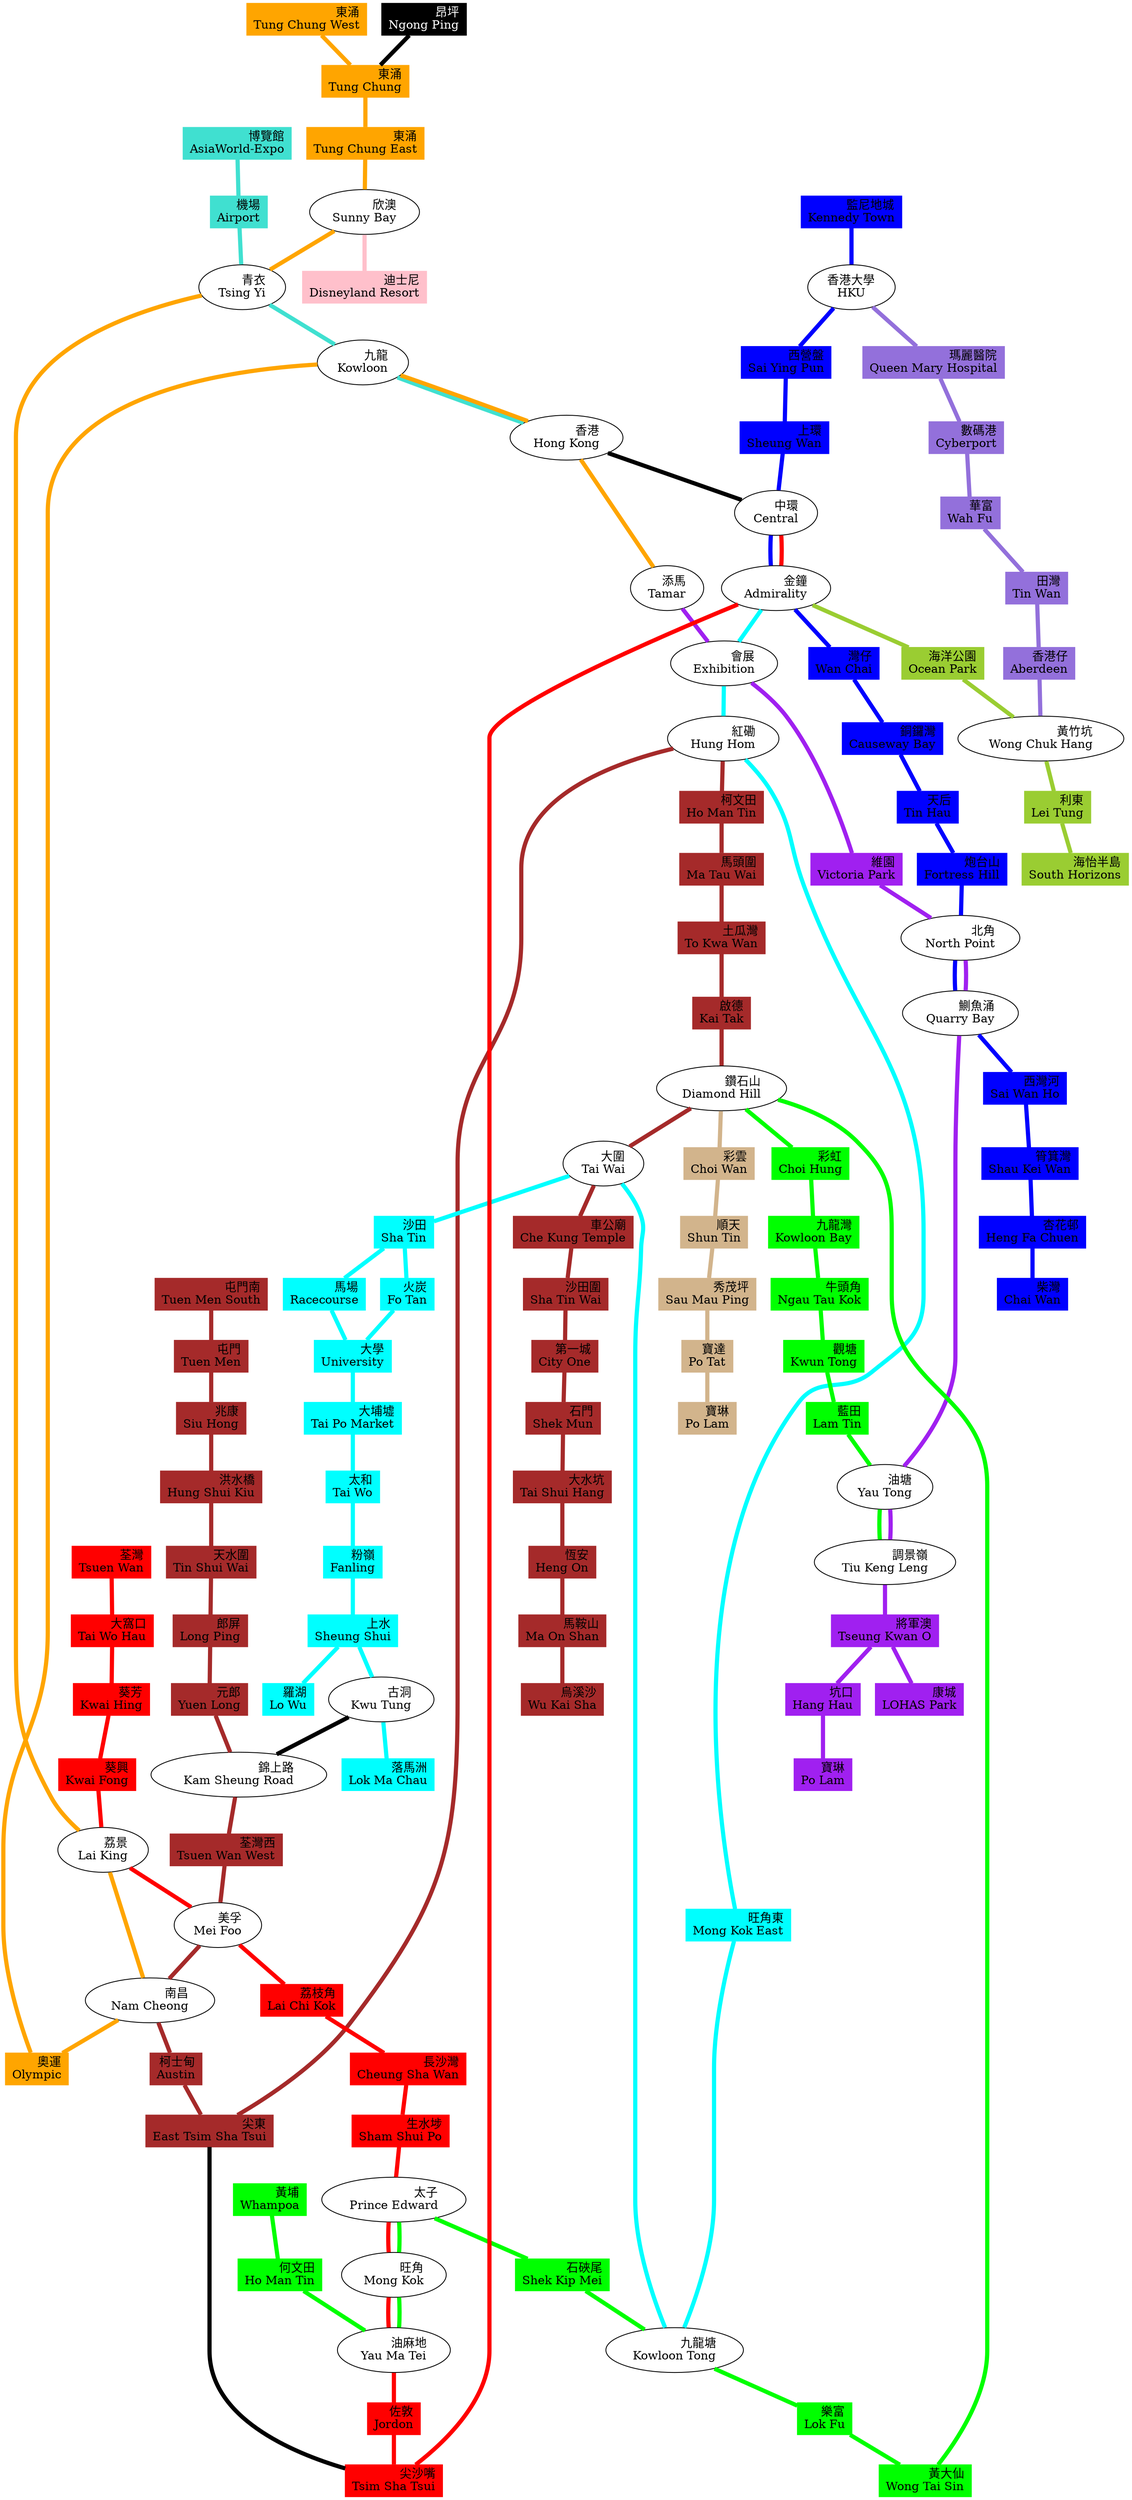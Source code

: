 // Line                     | Code | Color        |
// -------------------------+------+--------------+
// Airport Express Line     | AE   | turquoise    |
// Disneyland Resort Line   | DR   | pink         |
// East Kowloon Line        | EK   | tan          |
// East West Line           | EW   | brown        |
// Island Line              | I    | blue         |
// Kwan Tong Line           | KT   | green        |
// Northern Line            | N    | black        |
// North South Line         | NS   | cyan         |
// South Island Line (East) | SIE  | yellowgreen  |
// South Island Line (West) | SIW  | mediumpurple |
// Tseung Kwan O Line       | TKO  | purple       |
// Tsuen Wan Line           | TW   | red          |
// Tung Chung Line          | TC   | orange       |

graph hongkong_mtr {
    node [shape=box, style=filled]
    edge [penwidth=5]

    // Airport Express Line
    node [color=turquoise, fontcolor=black]
    AE1 [label="博覽館\rAsiaWorld-Expo"]
    AE2 [label="機場\rAirport"]
    AE3_TC5 [label="青衣\rTsing Yi", shape=ellipse, color=black, fontcolor=black, fillcolor=white]
    AE4_TC9 [label="九龍\rKowloon", shape=ellipse, color=black, fontcolor=black, fillcolor=white]
    AE5_TC20 [label="香港\rHong Kong", shape=ellipse, color=black, fontcolor=black, fillcolor=white]

    edge [color=turquoise]
    AE1 -- AE2 -- AE3_TC5 -- AE4_TC9 -- AE5_TC20

    // Disney Resort Line
    node [color=pink, fontcolor=black]
    DR1_TC4 [label="欣澳\rSunny Bay", shape=ellipse, color=black, fontcolor=black, fillcolor=white]
    DR2 [label="迪士尼\rDisneyland Resort"]

    edge [color=pink]
    DR1_TC4 -- DR2

    // East Kowloon Line
    node [color=tan, fontcolor=black]
    EK1_EW19_KT10 [label="鑽石山\rDiamond Hill", shape=ellipse, color=black, fontcolor=black, fillcolor=white]
    EK2 [label="彩雲\rChoi Wan"]
    EK3 [label="順天\rShun Tin"]
    EK4 [label="秀茂坪\rSau Mau Ping"]
    EK5 [label="寶達\rPo Tat"]
    EK6 [label="寶琳\rPo Lam"]

    edge [color=tan]
    EK1_EW19_KT10 -- EK2 -- EK3 -- EK4 -- EK5 -- EK6

    // East West Line
    node [color=brown, fontcolor=black]
    EW1 [label="屯門南\rTuen Men South"]
    EW2 [label="屯門\rTuen Men"]
    EW3 [label="兆康\rSiu Hong"]
    EW4 [label="洪水橋\rHung Shui Kiu"]
    EW5 [label="天水圍\rTin Shui Wai"]
    EW6 [label="郎屏\rLong Ping"]
    EW7 [label="元郎\rYuen Long"]
    EW8_N2 [label="錦上路\rKam Sheung Road", shape=ellipse, color=black, fontcolor=black, fillcolor=white]
    EW9 [label="荃灣西\rTsuen Wan West"]
    EW10_TW6 [label="美孚\rMei Foo", shape=ellipse, color=black, fontcolor=black, fillcolor=white]
    EW11_TC7 [label="南昌\rNam Cheong", shape=ellipse, color=black, fontcolor=black, fillcolor=white]
    EW12 [label="柯士甸\rAustin"]
    EW13 [label="尖東\rEast Tsim Sha Tsui"]
    EW14_NS3 [label="紅磡\rHung Hom", shape=ellipse, color=black, fontcolor=black, fillcolor=white]
    EW15 [label="柯文田\rHo Man Tin"]
    EW16 [label="馬頭圍\rMa Tau Wai"]
    EW17 [label="土瓜灣\rTo Kwa Wan"]
    EW18 [label="啟德\rKai Tak"]
    EK1_EW19_KT10 [label="鑽石山\rDiamond Hill", shape=ellipse, color=black, fontcolor=black, fillcolor=white]
    EW20_NS6 [label="大圍\rTai Wai", shape=ellipse, color=black, fontcolor=black, fillcolor=white]
    EW21 [label="車公廟\rChe Kung Temple"]
    EW22 [label="沙田圍\rSha Tin Wai"]
    EW23 [label="第一城\rCity One"]
    EW24 [label="石門\rShek Mun"]
    EW25 [label="大水坑\rTai Shui Hang"]
    EW26 [label="恆安\rHeng On"]
    EW27 [label="馬鞍山\rMa On Shan"]
    EW28 [label="烏溪沙\rWu Kai Sha"]

    edge [color=brown]
    EW1 -- EW2 -- EW3 -- EW4 -- EW5 -- EW6 -- EW7 -- EW8_N2 -- EW9 -- EW10_TW6 -- EW11_TC7 -- EW12 -- EW13 -- EW14_NS3 -- EW15 -- EW16 -- EW17 -- EW18 -- EK1_EW19_KT10 -- EW20_NS6 -- EW21 -- EW22 -- EW23 -- EW24 -- EW25 -- EW26 -- EW27 -- EW28

    // Island Line
    node [color=blue, fontcolor=black]
    I1 [label="監尼地城\rKennedy Town"]
    I2_SIW1 [label="香港大學\rHKU", shape=ellipse, color=black, fontcolor=black, fillcolor=white]
    I3 [label="西營盤\rSai Ying Pun"]
    I4 [label="上環\rSheung Wan"]
    I5_TW16 [label="中環\rCentral", shape=ellipse, color=black, fontcolor=black, fillcolor=white]
    I6_NS1_SIE1_TW15 [label="金鐘\rAdmirality", shape=ellipse, color=black, fontcolor=black, fillcolor=white]
    I7 [label="灣仔\rWan Chai"]
    I8 [label="銅鑼灣\rCauseway Bay"]
    I9 [label="天后\rTin Hau"]
    I10 [label="炮台山\rFortress Hill"]
    I11_TKO4 [label="北角\rNorth Point", shape=ellipse, color=black, fontcolor=black, fillcolor=white]
    I12_TKO5 [label="鰂魚涌\rQuarry Bay", shape=ellipse, color=black, fontcolor=black, fillcolor=white]
    I13 [label="太古\rTai Koo"]
    I13 [label="西灣河\rSai Wan Ho"]
    I14 [label="筲箕灣\rShau Kei Wan"]
    I15 [label="杏花邨\rHeng Fa Chuen"]
    I16 [label="柴灣\rChai Wan"]

    edge [color=blue]
    I1 -- I2_SIW1 -- I3 -- I4 -- I5_TW16 -- I6_NS1_SIE1_TW15 -- I7 -- I8 -- I9 -- I10 -- I11_TKO4 -- I12_TKO5 -- I13 -- I14 -- I15 -- I16

    // Kwan Tong Line
    node [color=green, fontcolor=black]
    KT1 [label="黃埔\rWhampoa"]
    KT2 [label="何文田\rHo Man Tin"]
    KT3_TW12 [label="油麻地\rYau Ma Tei", shape=ellipse, color=black, fontcolor=black, fillcolor=white]
    KT4_TW11 [label="旺角\rMong Kok", shape=ellipse, color=black, fontcolor=black, fillcolor=white]
    KT5_TW10 [label="太子\rPrince Edward", shape=ellipse, color=black, fontcolor=black, fillcolor=white]
    KT6 [label="石硤尾\rShek Kip Mei"]
    KT7_NS5 [label="九龍塘\rKowloon Tong", shape=ellipse, color=black, fontcolor=black, fillcolor=white]
    KT8 [label="樂富\rLok Fu"]
    KT9 [label="黃大仙\rWong Tai Sin"]
    EK1_EW19_KT10 [label="鑽石山\rDiamond Hill", shape=ellipse, color=black, fontcolor=black, fillcolor=white]
    KT11 [label="彩虹\rChoi Hung"]
    KT12 [label="九龍灣\rKowloon Bay"]
    KT13 [label="牛頭角\rNgau Tau Kok"]
    KT14 [label="觀塘\rKwun Tong"]
    KT15 [label="藍田\rLam Tin"]
    KT16_TKO6 [label="油塘\rYau Tong", shape=ellipse, color=black, fontcolor=black, fillcolor=white]
    KT17_TKO7 [label="調景嶺\rTiu Keng Leng", shape=ellipse, color=black, fontcolor=black, fillcolor=white]

    edge [color=green]
    KT1 -- KT2 -- KT3_TW12 -- KT4_TW11 -- KT5_TW10 -- KT6 -- KT7_NS5 -- KT8 -- KT9 -- EK1_EW19_KT10 -- KT11 -- KT12 -- KT13 -- KT14 -- KT15 -- KT16_TKO6 -- KT17_TKO7

    // Northern Line
    node [color=black, fontcolor=white]
    N1_NS14A [label="古洞\rKwu Tung", shape=ellipse, color=black, fontcolor=black, fillcolor=white]
    EW8_N2 [label="錦上路\rKam Sheung Road", shape=ellipse, color=black, fontcolor=black, fillcolor=white]

    edge [color=black]
    N1_NS14A -- EW8_N2

    // North South Line (formerly, East Rail Line)
    node [color=cyan, fontcolor=black]
    I6_NS1_SIE1_TW15 [label="金鐘\rAdmirality", shape=ellipse, color=black, fontcolor=black, fillcolor=white]
    NS2_TKO2 [label="會展\rExhibition", shape=ellipse, color=black, fontcolor=black, fillcolor=white]
    EW14_NS3 [label="紅磡\rHung Hom", shape=ellipse, color=black, fontcolor=black, fillcolor=white]
    NS4 [label="旺角東\rMong Kok East"]
    KT7_NS5 [label="九龍塘\rKowloon Tong", shape=ellipse, color=black, fontcolor=black, fillcolor=white]
    EW20_NS6 [label="大圍\rTai Wai", shape=ellipse, color=black, fontcolor=black, fillcolor=white]
    NS7 [label="沙田\rSha Tin"]
    NS8A [label="火炭\rFo Tan"]
    NS8B [label="馬場\rRacecourse"]
    NS9 [label="大學\rUniversity"]
    NS10 [label="大埔墟\rTai Po Market"]
    NS11 [label="太和\rTai Wo"]
    NS12 [label="粉嶺\rFanling"]
    NS13 [label="上水\rSheung Shui"]
    N1_NS14A [label="古洞\rKwu Tung", shape=ellipse, color=black, fontcolor=black, fillcolor=white]
    N1_NS14A2 [label="落馬洲\rLok Ma Chau"]
    NS14B [label="羅湖\rLo Wu"]

    edge [color=cyan]
    I6_NS1_SIE1_TW15 -- NS2_TKO2 -- EW14_NS3 -- NS4 -- KT7_NS5 -- EW20_NS6 -- NS7 -- NS8A -- NS9 -- NS10 -- NS11 -- NS12 -- NS13 -- N1_NS14A -- N1_NS14A2
    NS7 -- NS8B -- NS9
    NS13 -- NS14B

    // South Island Line (East)
    node [color=yellowgreen, fontcolor=black]
    I6_NS1_SIE1_TW15 [label="金鐘\rAdmirality", shape=ellipse, color=black, fontcolor=black, fillcolor=white]
    SIE2 [label="海洋公園\rOcean Park"]
    SIE3_SIW7 [label="黃竹坑\rWong Chuk Hang", shape=ellipse, color=black, fontcolor=black, fillcolor=white]
    SIE4 [label="利東\rLei Tung"]
    SIE5 [label="海怡半島\rSouth Horizons"]

    edge [color=yellowgreen]
    I6_NS1_SIE1_TW15 -- SIE2 -- SIE3_SIW7 -- SIE4 -- SIE5

    // South Island Line (West)
    node [color=mediumpurple, fontcolor=black]
    I2_SIW1 [label="香港大學\rHKU", shape=ellipse, color=black, fontcolor=black, fillcolor=white]
    SIW2 [label="瑪麗醫院\rQueen Mary Hospital"]
    SIW3 [label="數碼港\rCyberport"]
    SIW4 [label="華富\rWah Fu"]
    SIW5 [label="田灣\rTin Wan"]
    SIW6 [label="香港仔\rAberdeen"]
    SIE3_SIW7 [label="黃竹坑\rWong Chuk Hang", shape=ellipse, color=black, fontcolor=black, fillcolor=white]

    edge [color=mediumpurple]
    I2_SIW1 -- SIW2 -- SIW3 -- SIW4 -- SIW5 -- SIW6 -- SIE3_SIW7

    // Tseung Kwan O Line
    node [color=purple, fontcolor=black]
    TC21_TKO1 [label="添馬\rTamar", shape=ellipse, color=black, fontcolor=black, fillcolor=white]
    NS2_TKO2 [label="會展\rExhibition", shape=ellipse, color=black, fontcolor=black, fillcolor=white]
    TKO3 [label="維園\rVictoria Park"]
    I11_TKO4 [label="北角\rNorth Point", shape=ellipse, color=black, fontcolor=black, fillcolor=white]
    I12_TKO5 [label="鰂魚涌\rQuarry Bay", shape=ellipse, color=black, fontcolor=black, fillcolor=white]
    KT16_TKO6 [label="油塘\rYau Tong", shape=ellipse, color=black, fontcolor=black, fillcolor=white]
    KT17_TKO7 [label="調景嶺\rTiu Keng Leng", shape=ellipse, color=black, fontcolor=black, fillcolor=white]
    TKO8 [label="將軍澳\rTseung Kwan O"]
    TKO9A [label="坑口\rHang Hau"]
    TKO9A2 [label="寶琳\rPo Lam"]
    TKO9B [label="康城\rLOHAS Park"]

    edge [color=purple]
    TC21_TKO1 -- NS2_TKO2 -- TKO3 -- I11_TKO4 -- I12_TKO5 -- KT16_TKO6 -- KT17_TKO7 -- TKO8 -- TKO9A -- TKO9A2
    TKO8 -- TKO9B

    // Tsuen Wan Line
    node [color=red, fontcolor=black]
    TW1 [label="荃灣\rTsuen Wan"]
    TW2 [label="大窩口\rTai Wo Hau"]
    TW3 [label="葵芳\rKwai Hing"]
    TW4 [label="葵興\rKwai Fong"]
    TC6_TW5 [label="荔景\rLai King", shape=ellipse, color=black, fontcolor=black, fillcolor=white]
    EW10_TW6 [label="美孚\rMei Foo", shape=ellipse, color=black, fontcolor=black, fillcolor=white]
    TW7 [label="荔枝角\rLai Chi Kok"]
    TW8 [label="長沙灣\rCheung Sha Wan"]
    TW9 [label="生水埗\rSham Shui Po"]
    KT5_TW10 [label="太子\rPrince Edward", shape=ellipse, color=black, fontcolor=black, fillcolor=white]
    KT4_TW11 [label="旺角\rMong Kok", shape=ellipse, color=black, fontcolor=black, fillcolor=white]
    KT3_TW12 [label="油麻地\rYau Ma Tei", shape=ellipse, color=black, fontcolor=black, fillcolor=white]
    TW13 [label="佐敦\rJordon"]
    TW14 [label="尖沙嘴\rTsim Sha Tsui"]
    I6_NS1_SIE1_TW15 [label="金鐘\rAdmirality", shape=ellipse, color=black, fontcolor=black, fillcolor=white]
    I5_TW16 [label="中環\rCentral", shape=ellipse, color=black, fontcolor=black, fillcolor=white]

    edge [color=red]
    TW1 -- TW2 -- TW3 -- TW4 -- TC6_TW5 -- EW10_TW6 -- TW7 -- TW8 -- TW9 -- KT5_TW10 -- KT4_TW11 -- KT3_TW12 -- TW13 -- TW14 -- I6_NS1_SIE1_TW15 -- I5_TW16

    // Tung Chung Line
    node [color=orange, fontcolor=black]
    TC1 [label="東涌\rTung Chung West"]
    TC2 [label="東涌\rTung Chung"]
    TC3 [label="東涌\rTung Chung East"]
    DR1_TC4 [label="欣澳\rSunny Bay", shape=ellipse, color=black, fontcolor=black, fillcolor=white]
    AE3_TC5 [label="青衣\rTsing Yi", shape=ellipse, color=black, fontcolor=black, fillcolor=white]
    TC6_TW5 [label="荔景\rLai King", shape=ellipse, color=black, fontcolor=black, fillcolor=white]
    EW11_TC7 [label="南昌\rNam Cheong", shape=ellipse, color=black, fontcolor=black, fillcolor=white]
    TC8 [label="奧運\rOlympic"]
    AE4_TC9 [label="九龍\rKowloon", shape=ellipse, color=black, fontcolor=black, fillcolor=white]
    AE5_TC20 [label="香港\rHong Kong", shape=ellipse, color=black, fontcolor=black, fillcolor=white]
    TC21_TKO1 [label="添馬\rTamar", shape=ellipse, color=black, fontcolor=black, fillcolor=white]

    edge [color=orange]
    TC1 -- TC2 -- TC3 -- DR1_TC4 -- AE3_TC5 -- TC6_TW5 -- EW11_TC7 -- TC8 -- AE4_TC9 -- AE5_TC20 -- TC21_TKO1

    // Misc
    node [color=black, fontcolor=white]
    NP [label="昂坪\rNgong Ping"]

    edge [color=black]
    AE5_TC20 -- I5_TW16
    EW13 -- TW14
    NP -- TC2
}
